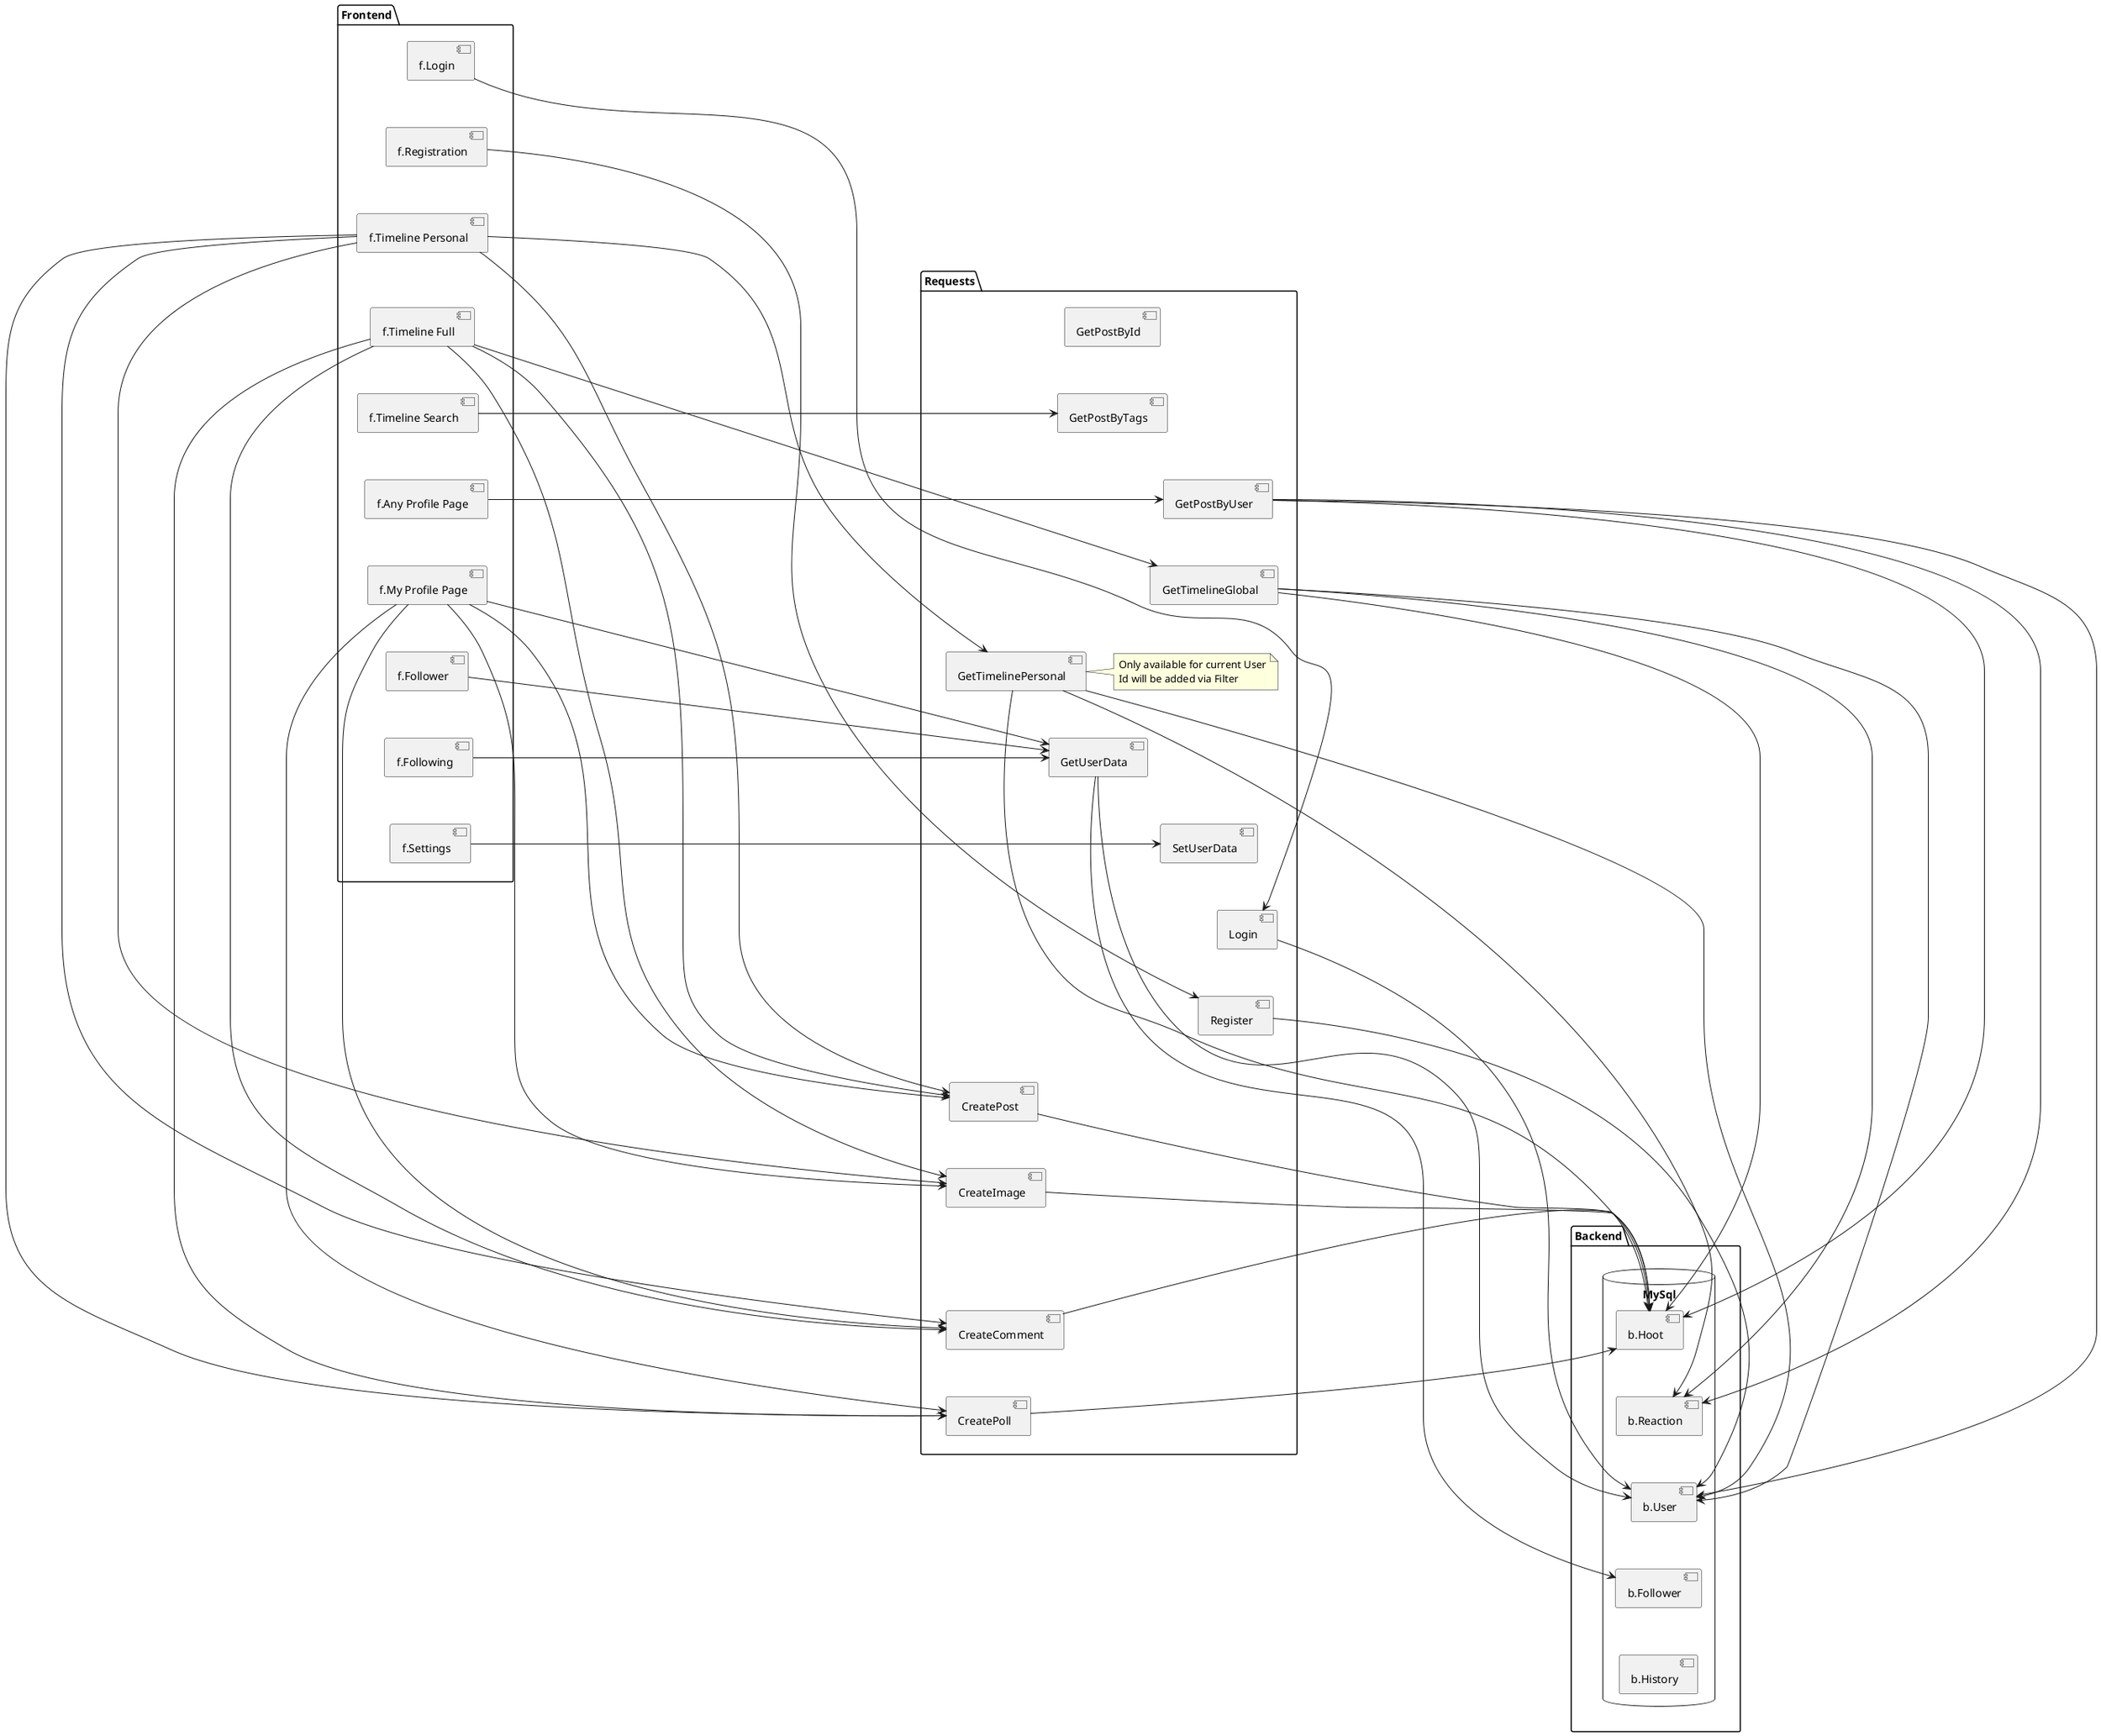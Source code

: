 @startuml
'https://plantuml.com/component-diagram
/'TODO: Beautify (Probably never)'/

package Frontend {
    [f.Login]
    [f.Registration]
    [f.Timeline Personal]
    [f.Timeline Full]
    [f.Timeline Search]
    [f.Any Profile Page]
    [f.My Profile Page]
    [f.Follower]
    [f.Following]
    [f.Settings]
}

[f.Login] -[hidden]down-> [f.Registration]
[f.Registration] -[hidden]down-> [f.Timeline Personal]
[f.Timeline Personal] -[hidden]down-> [f.Timeline Full]
[f.Timeline Full] -[hidden]down-> [f.Timeline Search]
[f.Timeline Search] -[hidden]down-> [f.Any Profile Page]
[f.Any Profile Page] -[hidden]down-> [f.My Profile Page]
[f.My Profile Page] -[hidden]down-> [f.Follower]
[f.Follower] -[hidden]down-> [f.Following]
[f.Following] -[hidden]down-> [f.Settings]

package Requests {
    [GetPostById]
    [GetPostByTags]
    [GetPostByUser]
    [GetTimelineGlobal]
    [GetTimelinePersonal]
    [GetUserData]
    [SetUserData]
    [Login]
    [Register]
    [CreatePost]
    [CreateImage]
    [CreateComment]
    [CreatePoll]

    note right of [GetTimelinePersonal]
        Only available for current User
        Id will be added via Filter
    end note
}

[GetPostById] -[hidden]down-> [GetPostByTags]
[GetPostByTags] -[hidden]down-> [GetPostByUser]
[GetPostByUser] -[hidden]down-> [GetTimelineGlobal]
[GetTimelineGlobal] -[hidden]down-> [GetTimelinePersonal]
[GetTimelinePersonal] -[hidden]down-> [GetUserData]
[GetUserData] -[hidden]down-> [SetUserData]
[SetUserData] -[hidden]down-> [Login]
[Login] -[hidden]down-> [Register]
[Register] -[hidden]down-> [CreatePost]
[CreatePost] -[hidden]down-> [CreateImage]
[CreateImage] -[hidden]down-> [CreateComment]
[CreateComment] -[hidden]down-> [CreatePoll]

package Backend {
    database "MySql" {
        [b.Hoot]
        [b.Reaction]
        [b.User]
        [b.Follower]
        [b.History]
    }
}

[b.Hoot] -[hidden]down-> [b.Reaction]
[b.Reaction] -[hidden]down-> [b.User]
[b.User] -[hidden]down-> [b.Follower]
[b.Follower] -[hidden]down-> [b.History]

Frontend -[hidden]r-> Requests
Requests -[hidden]r-> Backend


[f.Timeline Full] -r-> [GetTimelineGlobal]
[f.Timeline Personal] -r-> [GetTimelinePersonal]
[f.Timeline Full] -r-> [CreatePost]
[f.Timeline Personal] -r-> [CreatePost]
[f.My Profile Page] -r-> [CreatePost]
[f.Timeline Full] -r-> [CreateImage]
[f.Timeline Personal] -r-> [CreateImage]
[f.My Profile Page] -r-> [CreateImage]
[f.Timeline Full] -r-> [CreateComment]
[f.Timeline Personal] -r-> [CreateComment]
[f.My Profile Page] -r-> [CreateComment]
[f.Timeline Full] -r-> [CreatePoll]
[f.Timeline Personal] -r-> [CreatePoll]
[f.My Profile Page] -r-> [CreatePoll]
[f.Timeline Search] -r-> [GetPostByTags]
[f.Any Profile Page] -r-> [GetPostByUser]
[f.My Profile Page] -r-> [GetUserData]
[f.Login] -r-> [Login]
[f.Registration] -r-> [Register]
[f.Follower] -r-> [GetUserData]
[f.Following] -r-> [GetUserData]
[f.Settings] -r-> [SetUserData]

[Login] -r-> [b.User]
[Register] -r-> [b.User]
[GetUserData] -r-> [b.User]
[GetUserData] -r-> [b.Follower]
[GetPostByUser] -r-> [b.Hoot]
[GetPostByUser] -r-> [b.User]
[GetPostByUser] -r-> [b.Reaction]
[GetTimelinePersonal] -r-> [b.Hoot]
[GetTimelinePersonal] -r-> [b.User]
[GetTimelinePersonal] -r-> [b.Reaction]
[GetTimelineGlobal] -r-> [b.Hoot]
[GetTimelineGlobal] -r-> [b.User]
[GetTimelineGlobal] -r-> [b.Reaction]
[CreatePost] -r-> [b.Hoot]
[CreateImage] -r-> [b.Hoot]
[CreateComment] -r-> [b.Hoot]
[CreatePoll] -r-> [b.Hoot]

@enduml